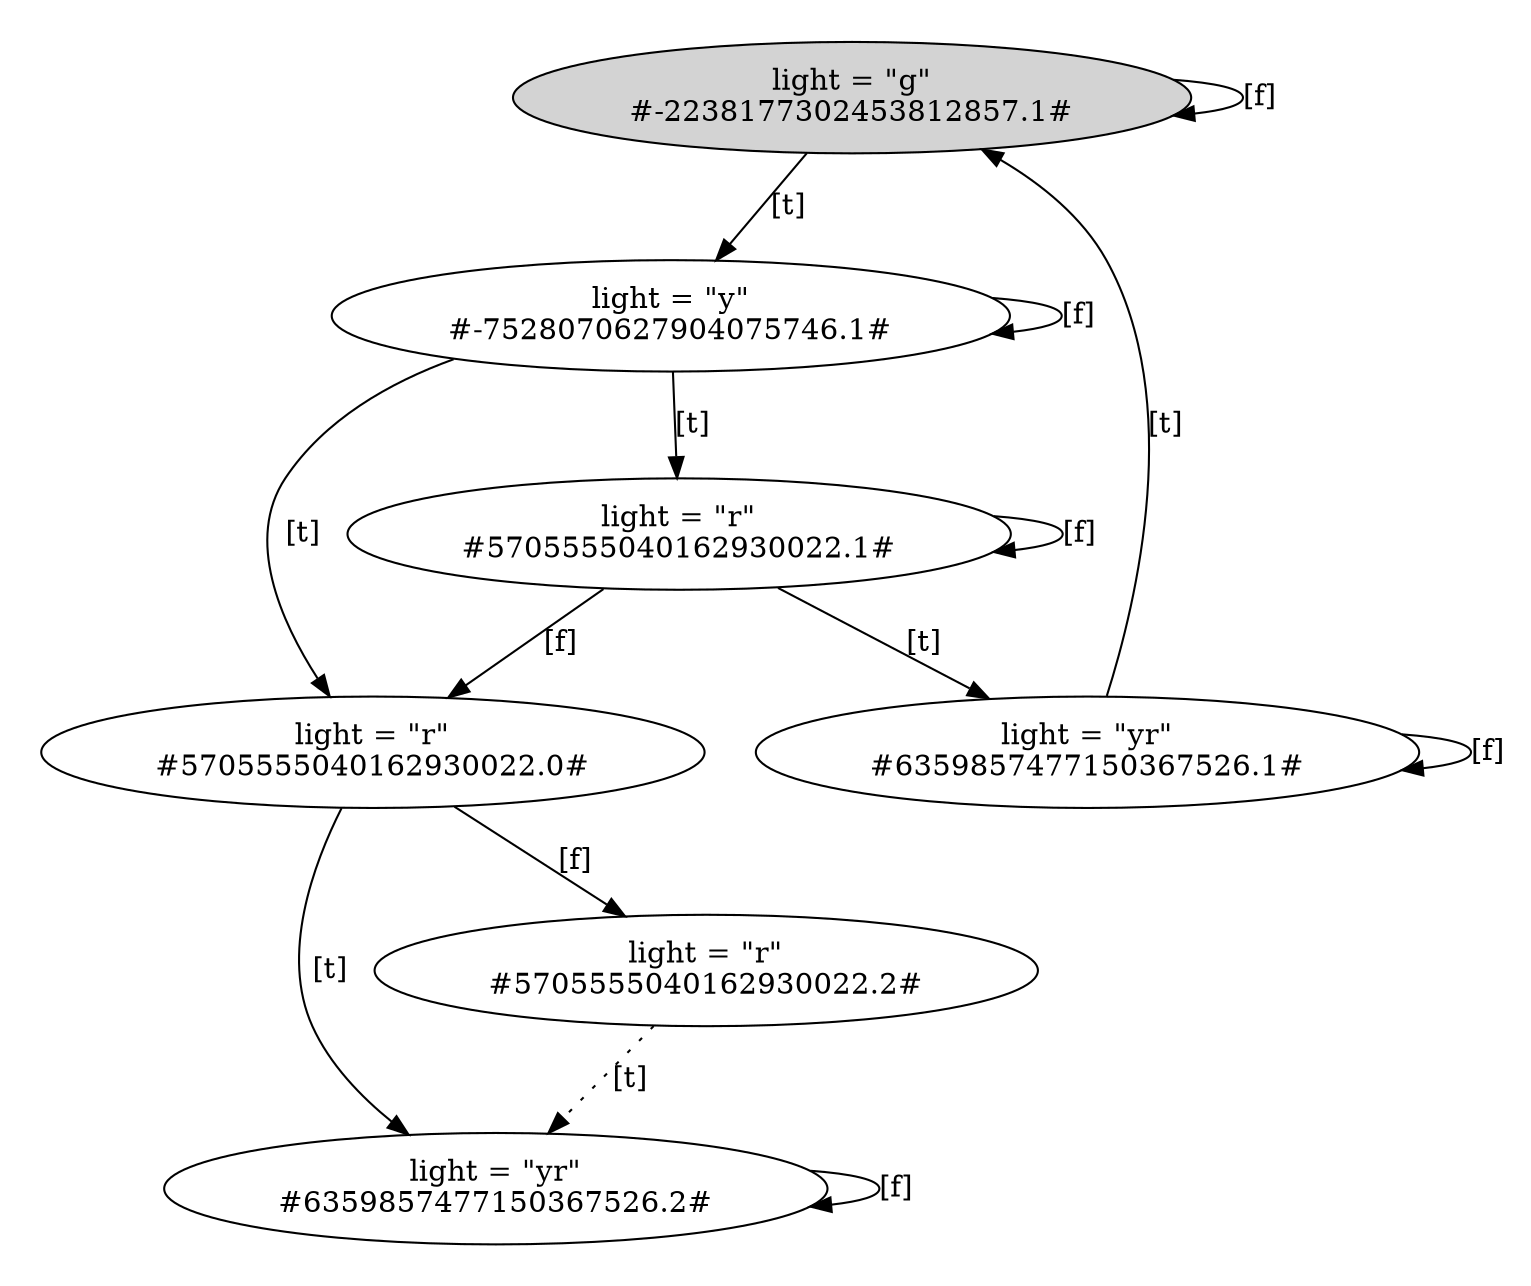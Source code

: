digraph DiskGraph {
nodesep=0.35;
subgraph cluster_graph {
color="white";
"-2238177302453812857.1" [style = filled] [label="light = \"g\"
#-2238177302453812857.1#"]
"-2238177302453812857.1" -> "-2238177302453812857.1" [label="[f]"];
"-2238177302453812857.1" [label="light = \"g\"
#-2238177302453812857.1#"];
"-2238177302453812857.1" -> "-7528070627904075746.1" [label="[t]"];
"-7528070627904075746.1" [label="light = \"y\"
#-7528070627904075746.1#"];
"-7528070627904075746.1" -> "5705555040162930022.0" [label="[t]"];
"5705555040162930022.0" [label="light = \"r\"
#5705555040162930022.0#"];
"-7528070627904075746.1" -> "5705555040162930022.1" [label="[t]"];
"5705555040162930022.1" [label="light = \"r\"
#5705555040162930022.1#"];
"-7528070627904075746.1" -> "-7528070627904075746.1" [label="[f]"];
"-7528070627904075746.1" [label="light = \"y\"
#-7528070627904075746.1#"];
"5705555040162930022.0" -> "6359857477150367526.2" [label="[t]"];
"6359857477150367526.2" [label="light = \"yr\"
#6359857477150367526.2#"];
"5705555040162930022.0" -> "5705555040162930022.2" [label="[f]"];
"5705555040162930022.2" [label="light = \"r\"
#5705555040162930022.2#"];
"5705555040162930022.2" -> "6359857477150367526.2" [style="dotted"] [label="[t]"];
"5705555040162930022.1" -> "6359857477150367526.1" [label="[t]"];
"6359857477150367526.1" [label="light = \"yr\"
#6359857477150367526.1#"];
"5705555040162930022.1" -> "5705555040162930022.0" [label="[f]"];
"5705555040162930022.0" [label="light = \"r\"
#5705555040162930022.0#"];
"5705555040162930022.1" -> "5705555040162930022.1" [label="[f]"];
"5705555040162930022.1" [label="light = \"r\"
#5705555040162930022.1#"];
"6359857477150367526.2" -> "6359857477150367526.2" [label="[f]"];
"6359857477150367526.2" [label="light = \"yr\"
#6359857477150367526.2#"];
"6359857477150367526.1" -> "6359857477150367526.1" [label="[f]"];
"6359857477150367526.1" [label="light = \"yr\"
#6359857477150367526.1#"];
"6359857477150367526.1" -> "-2238177302453812857.1" [label="[t]"];
"-2238177302453812857.1" [label="light = \"g\"
#-2238177302453812857.1#"];
}
}